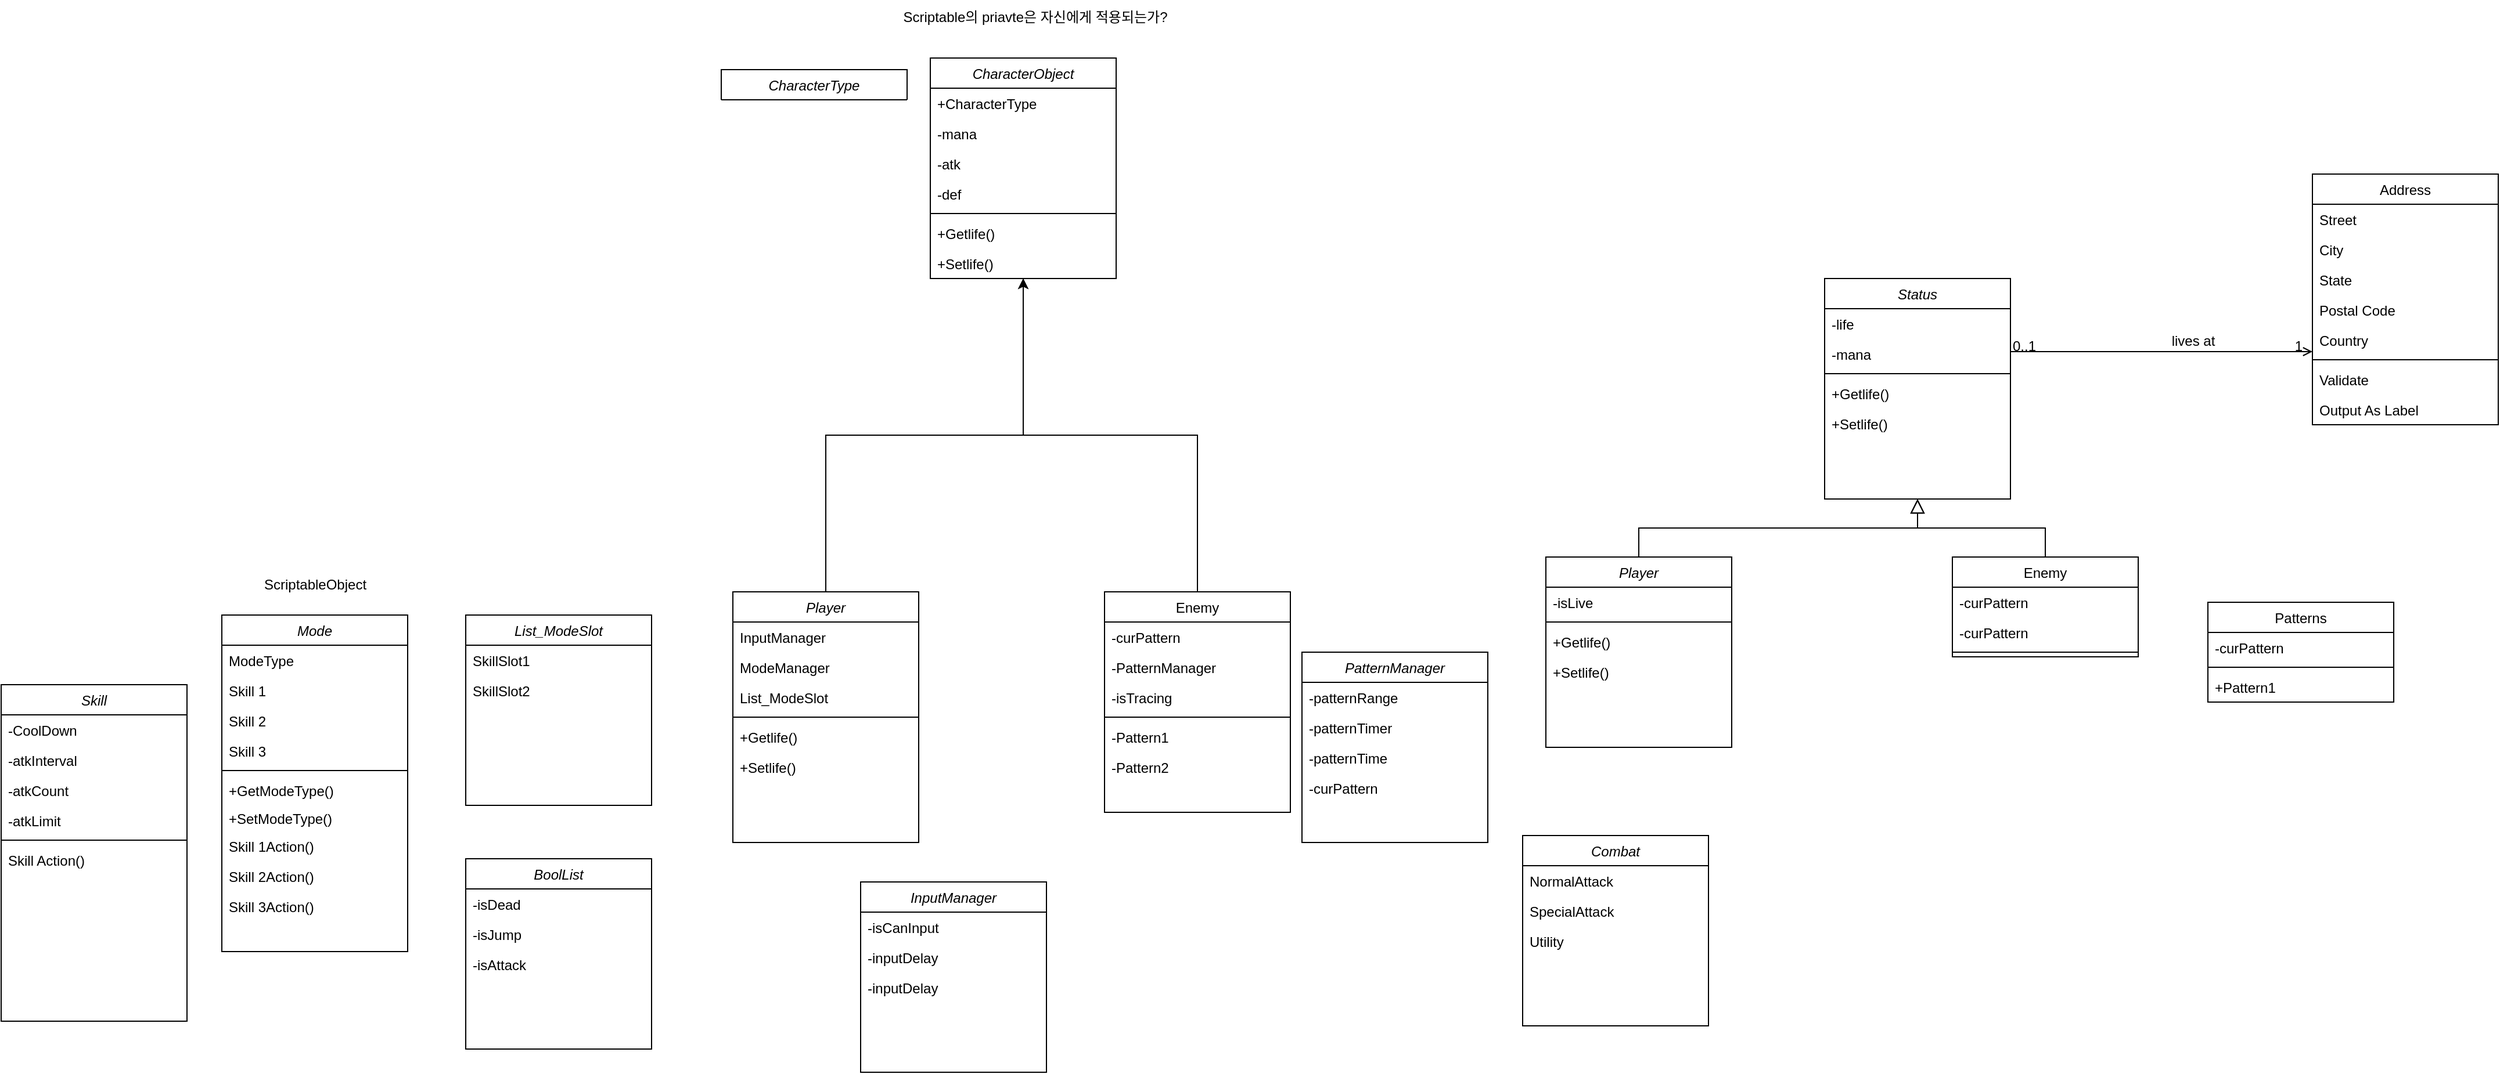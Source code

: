 <mxfile version="21.7.5" type="github">
  <diagram id="C5RBs43oDa-KdzZeNtuy" name="Page-1">
    <mxGraphModel dx="3042" dy="1934" grid="1" gridSize="10" guides="1" tooltips="1" connect="1" arrows="1" fold="1" page="1" pageScale="1" pageWidth="827" pageHeight="1169" math="0" shadow="0">
      <root>
        <mxCell id="WIyWlLk6GJQsqaUBKTNV-0" />
        <mxCell id="WIyWlLk6GJQsqaUBKTNV-1" parent="WIyWlLk6GJQsqaUBKTNV-0" />
        <mxCell id="zkfFHV4jXpPFQw0GAbJ--0" value="Status" style="swimlane;fontStyle=2;align=center;verticalAlign=top;childLayout=stackLayout;horizontal=1;startSize=26;horizontalStack=0;resizeParent=1;resizeLast=0;collapsible=1;marginBottom=0;rounded=0;shadow=0;strokeWidth=1;" parent="WIyWlLk6GJQsqaUBKTNV-1" vertex="1">
          <mxGeometry x="220" y="120" width="160" height="190" as="geometry">
            <mxRectangle x="230" y="140" width="160" height="26" as="alternateBounds" />
          </mxGeometry>
        </mxCell>
        <mxCell id="uWwSneEnuYxuJ-_w9T1K-6" value="-life" style="text;align=left;verticalAlign=top;spacingLeft=4;spacingRight=4;overflow=hidden;rotatable=0;points=[[0,0.5],[1,0.5]];portConstraint=eastwest;" parent="zkfFHV4jXpPFQw0GAbJ--0" vertex="1">
          <mxGeometry y="26" width="160" height="26" as="geometry" />
        </mxCell>
        <mxCell id="uWwSneEnuYxuJ-_w9T1K-7" value="-mana" style="text;align=left;verticalAlign=top;spacingLeft=4;spacingRight=4;overflow=hidden;rotatable=0;points=[[0,0.5],[1,0.5]];portConstraint=eastwest;rounded=0;shadow=0;html=0;" parent="zkfFHV4jXpPFQw0GAbJ--0" vertex="1">
          <mxGeometry y="52" width="160" height="26" as="geometry" />
        </mxCell>
        <mxCell id="zkfFHV4jXpPFQw0GAbJ--4" value="" style="line;html=1;strokeWidth=1;align=left;verticalAlign=middle;spacingTop=-1;spacingLeft=3;spacingRight=3;rotatable=0;labelPosition=right;points=[];portConstraint=eastwest;" parent="zkfFHV4jXpPFQw0GAbJ--0" vertex="1">
          <mxGeometry y="78" width="160" height="8" as="geometry" />
        </mxCell>
        <mxCell id="uWwSneEnuYxuJ-_w9T1K-9" value="+Getlife()" style="text;align=left;verticalAlign=top;spacingLeft=4;spacingRight=4;overflow=hidden;rotatable=0;points=[[0,0.5],[1,0.5]];portConstraint=eastwest;" parent="zkfFHV4jXpPFQw0GAbJ--0" vertex="1">
          <mxGeometry y="86" width="160" height="26" as="geometry" />
        </mxCell>
        <mxCell id="uWwSneEnuYxuJ-_w9T1K-10" value="+Setlife()" style="text;align=left;verticalAlign=top;spacingLeft=4;spacingRight=4;overflow=hidden;rotatable=0;points=[[0,0.5],[1,0.5]];portConstraint=eastwest;" parent="zkfFHV4jXpPFQw0GAbJ--0" vertex="1">
          <mxGeometry y="112" width="160" height="26" as="geometry" />
        </mxCell>
        <mxCell id="zkfFHV4jXpPFQw0GAbJ--12" value="" style="endArrow=block;endSize=10;endFill=0;shadow=0;strokeWidth=1;rounded=0;edgeStyle=elbowEdgeStyle;elbow=vertical;exitX=0.5;exitY=0;exitDx=0;exitDy=0;" parent="WIyWlLk6GJQsqaUBKTNV-1" source="SYZSIaImbJLDDhlWVHzJ-0" target="zkfFHV4jXpPFQw0GAbJ--0" edge="1">
          <mxGeometry width="160" relative="1" as="geometry">
            <mxPoint x="200" y="360" as="sourcePoint" />
            <mxPoint x="200" y="203" as="targetPoint" />
          </mxGeometry>
        </mxCell>
        <mxCell id="zkfFHV4jXpPFQw0GAbJ--13" value="Enemy" style="swimlane;fontStyle=0;align=center;verticalAlign=top;childLayout=stackLayout;horizontal=1;startSize=26;horizontalStack=0;resizeParent=1;resizeLast=0;collapsible=1;marginBottom=0;rounded=0;shadow=0;strokeWidth=1;" parent="WIyWlLk6GJQsqaUBKTNV-1" vertex="1">
          <mxGeometry x="330" y="360" width="160" height="86" as="geometry">
            <mxRectangle x="340" y="380" width="170" height="26" as="alternateBounds" />
          </mxGeometry>
        </mxCell>
        <mxCell id="zkfFHV4jXpPFQw0GAbJ--14" value="-curPattern" style="text;align=left;verticalAlign=top;spacingLeft=4;spacingRight=4;overflow=hidden;rotatable=0;points=[[0,0.5],[1,0.5]];portConstraint=eastwest;" parent="zkfFHV4jXpPFQw0GAbJ--13" vertex="1">
          <mxGeometry y="26" width="160" height="26" as="geometry" />
        </mxCell>
        <mxCell id="uWwSneEnuYxuJ-_w9T1K-12" value="-curPattern" style="text;align=left;verticalAlign=top;spacingLeft=4;spacingRight=4;overflow=hidden;rotatable=0;points=[[0,0.5],[1,0.5]];portConstraint=eastwest;" parent="zkfFHV4jXpPFQw0GAbJ--13" vertex="1">
          <mxGeometry y="52" width="160" height="26" as="geometry" />
        </mxCell>
        <mxCell id="zkfFHV4jXpPFQw0GAbJ--15" value="" style="line;html=1;strokeWidth=1;align=left;verticalAlign=middle;spacingTop=-1;spacingLeft=3;spacingRight=3;rotatable=0;labelPosition=right;points=[];portConstraint=eastwest;" parent="zkfFHV4jXpPFQw0GAbJ--13" vertex="1">
          <mxGeometry y="78" width="160" height="8" as="geometry" />
        </mxCell>
        <mxCell id="zkfFHV4jXpPFQw0GAbJ--16" value="" style="endArrow=block;endSize=10;endFill=0;shadow=0;strokeWidth=1;rounded=0;edgeStyle=elbowEdgeStyle;elbow=vertical;" parent="WIyWlLk6GJQsqaUBKTNV-1" source="zkfFHV4jXpPFQw0GAbJ--13" target="zkfFHV4jXpPFQw0GAbJ--0" edge="1">
          <mxGeometry width="160" relative="1" as="geometry">
            <mxPoint x="210" y="373" as="sourcePoint" />
            <mxPoint x="310" y="271" as="targetPoint" />
          </mxGeometry>
        </mxCell>
        <mxCell id="zkfFHV4jXpPFQw0GAbJ--17" value="Address" style="swimlane;fontStyle=0;align=center;verticalAlign=top;childLayout=stackLayout;horizontal=1;startSize=26;horizontalStack=0;resizeParent=1;resizeLast=0;collapsible=1;marginBottom=0;rounded=0;shadow=0;strokeWidth=1;" parent="WIyWlLk6GJQsqaUBKTNV-1" vertex="1">
          <mxGeometry x="640" y="30" width="160" height="216" as="geometry">
            <mxRectangle x="550" y="140" width="160" height="26" as="alternateBounds" />
          </mxGeometry>
        </mxCell>
        <mxCell id="zkfFHV4jXpPFQw0GAbJ--18" value="Street" style="text;align=left;verticalAlign=top;spacingLeft=4;spacingRight=4;overflow=hidden;rotatable=0;points=[[0,0.5],[1,0.5]];portConstraint=eastwest;" parent="zkfFHV4jXpPFQw0GAbJ--17" vertex="1">
          <mxGeometry y="26" width="160" height="26" as="geometry" />
        </mxCell>
        <mxCell id="zkfFHV4jXpPFQw0GAbJ--19" value="City" style="text;align=left;verticalAlign=top;spacingLeft=4;spacingRight=4;overflow=hidden;rotatable=0;points=[[0,0.5],[1,0.5]];portConstraint=eastwest;rounded=0;shadow=0;html=0;" parent="zkfFHV4jXpPFQw0GAbJ--17" vertex="1">
          <mxGeometry y="52" width="160" height="26" as="geometry" />
        </mxCell>
        <mxCell id="zkfFHV4jXpPFQw0GAbJ--20" value="State" style="text;align=left;verticalAlign=top;spacingLeft=4;spacingRight=4;overflow=hidden;rotatable=0;points=[[0,0.5],[1,0.5]];portConstraint=eastwest;rounded=0;shadow=0;html=0;" parent="zkfFHV4jXpPFQw0GAbJ--17" vertex="1">
          <mxGeometry y="78" width="160" height="26" as="geometry" />
        </mxCell>
        <mxCell id="zkfFHV4jXpPFQw0GAbJ--21" value="Postal Code" style="text;align=left;verticalAlign=top;spacingLeft=4;spacingRight=4;overflow=hidden;rotatable=0;points=[[0,0.5],[1,0.5]];portConstraint=eastwest;rounded=0;shadow=0;html=0;" parent="zkfFHV4jXpPFQw0GAbJ--17" vertex="1">
          <mxGeometry y="104" width="160" height="26" as="geometry" />
        </mxCell>
        <mxCell id="zkfFHV4jXpPFQw0GAbJ--22" value="Country" style="text;align=left;verticalAlign=top;spacingLeft=4;spacingRight=4;overflow=hidden;rotatable=0;points=[[0,0.5],[1,0.5]];portConstraint=eastwest;rounded=0;shadow=0;html=0;" parent="zkfFHV4jXpPFQw0GAbJ--17" vertex="1">
          <mxGeometry y="130" width="160" height="26" as="geometry" />
        </mxCell>
        <mxCell id="zkfFHV4jXpPFQw0GAbJ--23" value="" style="line;html=1;strokeWidth=1;align=left;verticalAlign=middle;spacingTop=-1;spacingLeft=3;spacingRight=3;rotatable=0;labelPosition=right;points=[];portConstraint=eastwest;" parent="zkfFHV4jXpPFQw0GAbJ--17" vertex="1">
          <mxGeometry y="156" width="160" height="8" as="geometry" />
        </mxCell>
        <mxCell id="zkfFHV4jXpPFQw0GAbJ--24" value="Validate" style="text;align=left;verticalAlign=top;spacingLeft=4;spacingRight=4;overflow=hidden;rotatable=0;points=[[0,0.5],[1,0.5]];portConstraint=eastwest;" parent="zkfFHV4jXpPFQw0GAbJ--17" vertex="1">
          <mxGeometry y="164" width="160" height="26" as="geometry" />
        </mxCell>
        <mxCell id="zkfFHV4jXpPFQw0GAbJ--25" value="Output As Label" style="text;align=left;verticalAlign=top;spacingLeft=4;spacingRight=4;overflow=hidden;rotatable=0;points=[[0,0.5],[1,0.5]];portConstraint=eastwest;" parent="zkfFHV4jXpPFQw0GAbJ--17" vertex="1">
          <mxGeometry y="190" width="160" height="26" as="geometry" />
        </mxCell>
        <mxCell id="zkfFHV4jXpPFQw0GAbJ--26" value="" style="endArrow=open;shadow=0;strokeWidth=1;rounded=0;endFill=1;edgeStyle=elbowEdgeStyle;elbow=vertical;" parent="WIyWlLk6GJQsqaUBKTNV-1" source="zkfFHV4jXpPFQw0GAbJ--0" target="zkfFHV4jXpPFQw0GAbJ--17" edge="1">
          <mxGeometry x="0.5" y="41" relative="1" as="geometry">
            <mxPoint x="380" y="192" as="sourcePoint" />
            <mxPoint x="540" y="192" as="targetPoint" />
            <mxPoint x="-40" y="32" as="offset" />
          </mxGeometry>
        </mxCell>
        <mxCell id="zkfFHV4jXpPFQw0GAbJ--27" value="0..1" style="resizable=0;align=left;verticalAlign=bottom;labelBackgroundColor=none;fontSize=12;" parent="zkfFHV4jXpPFQw0GAbJ--26" connectable="0" vertex="1">
          <mxGeometry x="-1" relative="1" as="geometry">
            <mxPoint y="4" as="offset" />
          </mxGeometry>
        </mxCell>
        <mxCell id="zkfFHV4jXpPFQw0GAbJ--28" value="1" style="resizable=0;align=right;verticalAlign=bottom;labelBackgroundColor=none;fontSize=12;" parent="zkfFHV4jXpPFQw0GAbJ--26" connectable="0" vertex="1">
          <mxGeometry x="1" relative="1" as="geometry">
            <mxPoint x="-7" y="4" as="offset" />
          </mxGeometry>
        </mxCell>
        <mxCell id="zkfFHV4jXpPFQw0GAbJ--29" value="lives at" style="text;html=1;resizable=0;points=[];;align=center;verticalAlign=middle;labelBackgroundColor=none;rounded=0;shadow=0;strokeWidth=1;fontSize=12;" parent="zkfFHV4jXpPFQw0GAbJ--26" vertex="1" connectable="0">
          <mxGeometry x="0.5" y="49" relative="1" as="geometry">
            <mxPoint x="-38" y="40" as="offset" />
          </mxGeometry>
        </mxCell>
        <mxCell id="SYZSIaImbJLDDhlWVHzJ-0" value="Player" style="swimlane;fontStyle=2;align=center;verticalAlign=top;childLayout=stackLayout;horizontal=1;startSize=26;horizontalStack=0;resizeParent=1;resizeLast=0;collapsible=1;marginBottom=0;rounded=0;shadow=0;strokeWidth=1;" parent="WIyWlLk6GJQsqaUBKTNV-1" vertex="1">
          <mxGeometry x="-20" y="360" width="160" height="164" as="geometry">
            <mxRectangle x="230" y="140" width="160" height="26" as="alternateBounds" />
          </mxGeometry>
        </mxCell>
        <mxCell id="SYZSIaImbJLDDhlWVHzJ-1" value="-isLive" style="text;align=left;verticalAlign=top;spacingLeft=4;spacingRight=4;overflow=hidden;rotatable=0;points=[[0,0.5],[1,0.5]];portConstraint=eastwest;" parent="SYZSIaImbJLDDhlWVHzJ-0" vertex="1">
          <mxGeometry y="26" width="160" height="26" as="geometry" />
        </mxCell>
        <mxCell id="SYZSIaImbJLDDhlWVHzJ-4" value="" style="line;html=1;strokeWidth=1;align=left;verticalAlign=middle;spacingTop=-1;spacingLeft=3;spacingRight=3;rotatable=0;labelPosition=right;points=[];portConstraint=eastwest;" parent="SYZSIaImbJLDDhlWVHzJ-0" vertex="1">
          <mxGeometry y="52" width="160" height="8" as="geometry" />
        </mxCell>
        <mxCell id="SYZSIaImbJLDDhlWVHzJ-5" value="+Getlife()" style="text;align=left;verticalAlign=top;spacingLeft=4;spacingRight=4;overflow=hidden;rotatable=0;points=[[0,0.5],[1,0.5]];portConstraint=eastwest;" parent="SYZSIaImbJLDDhlWVHzJ-0" vertex="1">
          <mxGeometry y="60" width="160" height="26" as="geometry" />
        </mxCell>
        <mxCell id="uWwSneEnuYxuJ-_w9T1K-0" value="+Setlife()" style="text;align=left;verticalAlign=top;spacingLeft=4;spacingRight=4;overflow=hidden;rotatable=0;points=[[0,0.5],[1,0.5]];portConstraint=eastwest;" parent="SYZSIaImbJLDDhlWVHzJ-0" vertex="1">
          <mxGeometry y="86" width="160" height="26" as="geometry" />
        </mxCell>
        <mxCell id="uWwSneEnuYxuJ-_w9T1K-13" value="Patterns" style="swimlane;fontStyle=0;align=center;verticalAlign=top;childLayout=stackLayout;horizontal=1;startSize=26;horizontalStack=0;resizeParent=1;resizeLast=0;collapsible=1;marginBottom=0;rounded=0;shadow=0;strokeWidth=1;" parent="WIyWlLk6GJQsqaUBKTNV-1" vertex="1">
          <mxGeometry x="550" y="399" width="160" height="86" as="geometry">
            <mxRectangle x="340" y="380" width="170" height="26" as="alternateBounds" />
          </mxGeometry>
        </mxCell>
        <mxCell id="uWwSneEnuYxuJ-_w9T1K-14" value="-curPattern" style="text;align=left;verticalAlign=top;spacingLeft=4;spacingRight=4;overflow=hidden;rotatable=0;points=[[0,0.5],[1,0.5]];portConstraint=eastwest;" parent="uWwSneEnuYxuJ-_w9T1K-13" vertex="1">
          <mxGeometry y="26" width="160" height="26" as="geometry" />
        </mxCell>
        <mxCell id="uWwSneEnuYxuJ-_w9T1K-16" value="" style="line;html=1;strokeWidth=1;align=left;verticalAlign=middle;spacingTop=-1;spacingLeft=3;spacingRight=3;rotatable=0;labelPosition=right;points=[];portConstraint=eastwest;" parent="uWwSneEnuYxuJ-_w9T1K-13" vertex="1">
          <mxGeometry y="52" width="160" height="8" as="geometry" />
        </mxCell>
        <mxCell id="uWwSneEnuYxuJ-_w9T1K-15" value="+Pattern1" style="text;align=left;verticalAlign=top;spacingLeft=4;spacingRight=4;overflow=hidden;rotatable=0;points=[[0,0.5],[1,0.5]];portConstraint=eastwest;" parent="uWwSneEnuYxuJ-_w9T1K-13" vertex="1">
          <mxGeometry y="60" width="160" height="26" as="geometry" />
        </mxCell>
        <mxCell id="o0LXZU5-6Od_9K37iGlO-0" value="CharacterObject" style="swimlane;fontStyle=2;align=center;verticalAlign=top;childLayout=stackLayout;horizontal=1;startSize=26;horizontalStack=0;resizeParent=1;resizeLast=0;collapsible=1;marginBottom=0;rounded=0;shadow=0;strokeWidth=1;" parent="WIyWlLk6GJQsqaUBKTNV-1" vertex="1">
          <mxGeometry x="-550" y="-70" width="160" height="190" as="geometry">
            <mxRectangle x="230" y="140" width="160" height="26" as="alternateBounds" />
          </mxGeometry>
        </mxCell>
        <mxCell id="o0LXZU5-6Od_9K37iGlO-1" value="+CharacterType" style="text;align=left;verticalAlign=top;spacingLeft=4;spacingRight=4;overflow=hidden;rotatable=0;points=[[0,0.5],[1,0.5]];portConstraint=eastwest;" parent="o0LXZU5-6Od_9K37iGlO-0" vertex="1">
          <mxGeometry y="26" width="160" height="26" as="geometry" />
        </mxCell>
        <mxCell id="o0LXZU5-6Od_9K37iGlO-25" value="-mana" style="text;align=left;verticalAlign=top;spacingLeft=4;spacingRight=4;overflow=hidden;rotatable=0;points=[[0,0.5],[1,0.5]];portConstraint=eastwest;rounded=0;shadow=0;html=0;" parent="o0LXZU5-6Od_9K37iGlO-0" vertex="1">
          <mxGeometry y="52" width="160" height="26" as="geometry" />
        </mxCell>
        <mxCell id="o0LXZU5-6Od_9K37iGlO-24" value="-atk" style="text;align=left;verticalAlign=top;spacingLeft=4;spacingRight=4;overflow=hidden;rotatable=0;points=[[0,0.5],[1,0.5]];portConstraint=eastwest;" parent="o0LXZU5-6Od_9K37iGlO-0" vertex="1">
          <mxGeometry y="78" width="160" height="26" as="geometry" />
        </mxCell>
        <mxCell id="cVBQmCQy5wfj4TZodvtZ-32" value="-def" style="text;align=left;verticalAlign=top;spacingLeft=4;spacingRight=4;overflow=hidden;rotatable=0;points=[[0,0.5],[1,0.5]];portConstraint=eastwest;" vertex="1" parent="o0LXZU5-6Od_9K37iGlO-0">
          <mxGeometry y="104" width="160" height="26" as="geometry" />
        </mxCell>
        <mxCell id="o0LXZU5-6Od_9K37iGlO-2" value="" style="line;html=1;strokeWidth=1;align=left;verticalAlign=middle;spacingTop=-1;spacingLeft=3;spacingRight=3;rotatable=0;labelPosition=right;points=[];portConstraint=eastwest;" parent="o0LXZU5-6Od_9K37iGlO-0" vertex="1">
          <mxGeometry y="130" width="160" height="8" as="geometry" />
        </mxCell>
        <mxCell id="o0LXZU5-6Od_9K37iGlO-3" value="+Getlife()" style="text;align=left;verticalAlign=top;spacingLeft=4;spacingRight=4;overflow=hidden;rotatable=0;points=[[0,0.5],[1,0.5]];portConstraint=eastwest;" parent="o0LXZU5-6Od_9K37iGlO-0" vertex="1">
          <mxGeometry y="138" width="160" height="26" as="geometry" />
        </mxCell>
        <mxCell id="o0LXZU5-6Od_9K37iGlO-4" value="+Setlife()" style="text;align=left;verticalAlign=top;spacingLeft=4;spacingRight=4;overflow=hidden;rotatable=0;points=[[0,0.5],[1,0.5]];portConstraint=eastwest;" parent="o0LXZU5-6Od_9K37iGlO-0" vertex="1">
          <mxGeometry y="164" width="160" height="26" as="geometry" />
        </mxCell>
        <mxCell id="o0LXZU5-6Od_9K37iGlO-5" value="CharacterType" style="swimlane;fontStyle=2;align=center;verticalAlign=top;childLayout=stackLayout;horizontal=1;startSize=26;horizontalStack=0;resizeParent=1;resizeLast=0;collapsible=1;marginBottom=0;rounded=0;shadow=0;strokeWidth=1;" parent="WIyWlLk6GJQsqaUBKTNV-1" vertex="1" collapsed="1">
          <mxGeometry x="-730" y="-60" width="160" height="26" as="geometry">
            <mxRectangle x="-10" y="70" width="160" height="164" as="alternateBounds" />
          </mxGeometry>
        </mxCell>
        <mxCell id="o0LXZU5-6Od_9K37iGlO-6" value="Human&#xa;" style="text;align=left;verticalAlign=top;spacingLeft=4;spacingRight=4;overflow=hidden;rotatable=0;points=[[0,0.5],[1,0.5]];portConstraint=eastwest;" parent="o0LXZU5-6Od_9K37iGlO-5" vertex="1">
          <mxGeometry y="26" width="160" height="26" as="geometry" />
        </mxCell>
        <mxCell id="o0LXZU5-6Od_9K37iGlO-10" value="Demon" style="text;align=left;verticalAlign=top;spacingLeft=4;spacingRight=4;overflow=hidden;rotatable=0;points=[[0,0.5],[1,0.5]];portConstraint=eastwest;" parent="o0LXZU5-6Od_9K37iGlO-5" vertex="1">
          <mxGeometry y="52" width="160" height="26" as="geometry" />
        </mxCell>
        <mxCell id="o0LXZU5-6Od_9K37iGlO-16" style="edgeStyle=orthogonalEdgeStyle;rounded=0;orthogonalLoop=1;jettySize=auto;html=1;entryX=0.5;entryY=1;entryDx=0;entryDy=0;exitX=0.5;exitY=0;exitDx=0;exitDy=0;" parent="WIyWlLk6GJQsqaUBKTNV-1" source="o0LXZU5-6Od_9K37iGlO-11" target="o0LXZU5-6Od_9K37iGlO-0" edge="1">
          <mxGeometry relative="1" as="geometry" />
        </mxCell>
        <mxCell id="o0LXZU5-6Od_9K37iGlO-11" value="Player" style="swimlane;fontStyle=2;align=center;verticalAlign=top;childLayout=stackLayout;horizontal=1;startSize=26;horizontalStack=0;resizeParent=1;resizeLast=0;collapsible=1;marginBottom=0;rounded=0;shadow=0;strokeWidth=1;" parent="WIyWlLk6GJQsqaUBKTNV-1" vertex="1">
          <mxGeometry x="-720" y="390" width="160" height="216" as="geometry">
            <mxRectangle x="230" y="140" width="160" height="26" as="alternateBounds" />
          </mxGeometry>
        </mxCell>
        <mxCell id="cVBQmCQy5wfj4TZodvtZ-22" value="InputManager" style="text;align=left;verticalAlign=top;spacingLeft=4;spacingRight=4;overflow=hidden;rotatable=0;points=[[0,0.5],[1,0.5]];portConstraint=eastwest;" vertex="1" parent="o0LXZU5-6Od_9K37iGlO-11">
          <mxGeometry y="26" width="160" height="26" as="geometry" />
        </mxCell>
        <mxCell id="cVBQmCQy5wfj4TZodvtZ-26" value="ModeManager" style="text;align=left;verticalAlign=top;spacingLeft=4;spacingRight=4;overflow=hidden;rotatable=0;points=[[0,0.5],[1,0.5]];portConstraint=eastwest;" vertex="1" parent="o0LXZU5-6Od_9K37iGlO-11">
          <mxGeometry y="52" width="160" height="26" as="geometry" />
        </mxCell>
        <mxCell id="cVBQmCQy5wfj4TZodvtZ-27" value="List_ModeSlot" style="text;align=left;verticalAlign=top;spacingLeft=4;spacingRight=4;overflow=hidden;rotatable=0;points=[[0,0.5],[1,0.5]];portConstraint=eastwest;" vertex="1" parent="o0LXZU5-6Od_9K37iGlO-11">
          <mxGeometry y="78" width="160" height="26" as="geometry" />
        </mxCell>
        <mxCell id="o0LXZU5-6Od_9K37iGlO-13" value="" style="line;html=1;strokeWidth=1;align=left;verticalAlign=middle;spacingTop=-1;spacingLeft=3;spacingRight=3;rotatable=0;labelPosition=right;points=[];portConstraint=eastwest;" parent="o0LXZU5-6Od_9K37iGlO-11" vertex="1">
          <mxGeometry y="104" width="160" height="8" as="geometry" />
        </mxCell>
        <mxCell id="o0LXZU5-6Od_9K37iGlO-14" value="+Getlife()" style="text;align=left;verticalAlign=top;spacingLeft=4;spacingRight=4;overflow=hidden;rotatable=0;points=[[0,0.5],[1,0.5]];portConstraint=eastwest;" parent="o0LXZU5-6Od_9K37iGlO-11" vertex="1">
          <mxGeometry y="112" width="160" height="26" as="geometry" />
        </mxCell>
        <mxCell id="o0LXZU5-6Od_9K37iGlO-15" value="+Setlife()" style="text;align=left;verticalAlign=top;spacingLeft=4;spacingRight=4;overflow=hidden;rotatable=0;points=[[0,0.5],[1,0.5]];portConstraint=eastwest;" parent="o0LXZU5-6Od_9K37iGlO-11" vertex="1">
          <mxGeometry y="138" width="160" height="26" as="geometry" />
        </mxCell>
        <mxCell id="o0LXZU5-6Od_9K37iGlO-21" style="edgeStyle=orthogonalEdgeStyle;rounded=0;orthogonalLoop=1;jettySize=auto;html=1;entryX=0.5;entryY=1;entryDx=0;entryDy=0;exitX=0.5;exitY=0;exitDx=0;exitDy=0;" parent="WIyWlLk6GJQsqaUBKTNV-1" source="o0LXZU5-6Od_9K37iGlO-17" target="o0LXZU5-6Od_9K37iGlO-0" edge="1">
          <mxGeometry relative="1" as="geometry" />
        </mxCell>
        <mxCell id="o0LXZU5-6Od_9K37iGlO-17" value="Enemy" style="swimlane;fontStyle=0;align=center;verticalAlign=top;childLayout=stackLayout;horizontal=1;startSize=26;horizontalStack=0;resizeParent=1;resizeLast=0;collapsible=1;marginBottom=0;rounded=0;shadow=0;strokeWidth=1;" parent="WIyWlLk6GJQsqaUBKTNV-1" vertex="1">
          <mxGeometry x="-400" y="390" width="160" height="190" as="geometry">
            <mxRectangle x="340" y="380" width="170" height="26" as="alternateBounds" />
          </mxGeometry>
        </mxCell>
        <mxCell id="o0LXZU5-6Od_9K37iGlO-18" value="-curPattern" style="text;align=left;verticalAlign=top;spacingLeft=4;spacingRight=4;overflow=hidden;rotatable=0;points=[[0,0.5],[1,0.5]];portConstraint=eastwest;" parent="o0LXZU5-6Od_9K37iGlO-17" vertex="1">
          <mxGeometry y="26" width="160" height="26" as="geometry" />
        </mxCell>
        <mxCell id="cVBQmCQy5wfj4TZodvtZ-36" value="-PatternManager" style="text;align=left;verticalAlign=top;spacingLeft=4;spacingRight=4;overflow=hidden;rotatable=0;points=[[0,0.5],[1,0.5]];portConstraint=eastwest;" vertex="1" parent="o0LXZU5-6Od_9K37iGlO-17">
          <mxGeometry y="52" width="160" height="26" as="geometry" />
        </mxCell>
        <mxCell id="o0LXZU5-6Od_9K37iGlO-19" value="-isTracing" style="text;align=left;verticalAlign=top;spacingLeft=4;spacingRight=4;overflow=hidden;rotatable=0;points=[[0,0.5],[1,0.5]];portConstraint=eastwest;" parent="o0LXZU5-6Od_9K37iGlO-17" vertex="1">
          <mxGeometry y="78" width="160" height="26" as="geometry" />
        </mxCell>
        <mxCell id="o0LXZU5-6Od_9K37iGlO-20" value="" style="line;html=1;strokeWidth=1;align=left;verticalAlign=middle;spacingTop=-1;spacingLeft=3;spacingRight=3;rotatable=0;labelPosition=right;points=[];portConstraint=eastwest;" parent="o0LXZU5-6Od_9K37iGlO-17" vertex="1">
          <mxGeometry y="104" width="160" height="8" as="geometry" />
        </mxCell>
        <mxCell id="cVBQmCQy5wfj4TZodvtZ-34" value="-Pattern1" style="text;align=left;verticalAlign=top;spacingLeft=4;spacingRight=4;overflow=hidden;rotatable=0;points=[[0,0.5],[1,0.5]];portConstraint=eastwest;" vertex="1" parent="o0LXZU5-6Od_9K37iGlO-17">
          <mxGeometry y="112" width="160" height="26" as="geometry" />
        </mxCell>
        <mxCell id="cVBQmCQy5wfj4TZodvtZ-35" value="-Pattern2" style="text;align=left;verticalAlign=top;spacingLeft=4;spacingRight=4;overflow=hidden;rotatable=0;points=[[0,0.5],[1,0.5]];portConstraint=eastwest;" vertex="1" parent="o0LXZU5-6Od_9K37iGlO-17">
          <mxGeometry y="138" width="160" height="26" as="geometry" />
        </mxCell>
        <mxCell id="o0LXZU5-6Od_9K37iGlO-26" value="Scriptable의 priavte은 자신에게 적용되는가?" style="text;html=1;align=center;verticalAlign=middle;resizable=0;points=[];autosize=1;strokeColor=none;fillColor=none;" parent="WIyWlLk6GJQsqaUBKTNV-1" vertex="1">
          <mxGeometry x="-590" y="-120" width="260" height="30" as="geometry" />
        </mxCell>
        <mxCell id="725qmB7uthzm8OpOsjdw-5" value="Combat" style="swimlane;fontStyle=2;align=center;verticalAlign=top;childLayout=stackLayout;horizontal=1;startSize=26;horizontalStack=0;resizeParent=1;resizeLast=0;collapsible=1;marginBottom=0;rounded=0;shadow=0;strokeWidth=1;" parent="WIyWlLk6GJQsqaUBKTNV-1" vertex="1">
          <mxGeometry x="-40" y="600" width="160" height="164" as="geometry">
            <mxRectangle x="-220" y="130" width="160" height="26" as="alternateBounds" />
          </mxGeometry>
        </mxCell>
        <mxCell id="725qmB7uthzm8OpOsjdw-6" value="NormalAttack" style="text;align=left;verticalAlign=top;spacingLeft=4;spacingRight=4;overflow=hidden;rotatable=0;points=[[0,0.5],[1,0.5]];portConstraint=eastwest;" parent="725qmB7uthzm8OpOsjdw-5" vertex="1">
          <mxGeometry y="26" width="160" height="26" as="geometry" />
        </mxCell>
        <mxCell id="725qmB7uthzm8OpOsjdw-7" value="SpecialAttack" style="text;align=left;verticalAlign=top;spacingLeft=4;spacingRight=4;overflow=hidden;rotatable=0;points=[[0,0.5],[1,0.5]];portConstraint=eastwest;" parent="725qmB7uthzm8OpOsjdw-5" vertex="1">
          <mxGeometry y="52" width="160" height="26" as="geometry" />
        </mxCell>
        <mxCell id="725qmB7uthzm8OpOsjdw-9" value="Utility" style="text;align=left;verticalAlign=top;spacingLeft=4;spacingRight=4;overflow=hidden;rotatable=0;points=[[0,0.5],[1,0.5]];portConstraint=eastwest;" parent="725qmB7uthzm8OpOsjdw-5" vertex="1">
          <mxGeometry y="78" width="160" height="26" as="geometry" />
        </mxCell>
        <mxCell id="cVBQmCQy5wfj4TZodvtZ-8" value="Mode" style="swimlane;fontStyle=2;align=center;verticalAlign=top;childLayout=stackLayout;horizontal=1;startSize=26;horizontalStack=0;resizeParent=1;resizeLast=0;collapsible=1;marginBottom=0;rounded=0;shadow=0;strokeWidth=1;" vertex="1" parent="WIyWlLk6GJQsqaUBKTNV-1">
          <mxGeometry x="-1160" y="410" width="160" height="290" as="geometry">
            <mxRectangle x="-1300" y="410" width="160" height="26" as="alternateBounds" />
          </mxGeometry>
        </mxCell>
        <mxCell id="cVBQmCQy5wfj4TZodvtZ-10" value="ModeType" style="text;align=left;verticalAlign=top;spacingLeft=4;spacingRight=4;overflow=hidden;rotatable=0;points=[[0,0.5],[1,0.5]];portConstraint=eastwest;" vertex="1" parent="cVBQmCQy5wfj4TZodvtZ-8">
          <mxGeometry y="26" width="160" height="26" as="geometry" />
        </mxCell>
        <mxCell id="cVBQmCQy5wfj4TZodvtZ-12" value="Skill 1" style="text;align=left;verticalAlign=top;spacingLeft=4;spacingRight=4;overflow=hidden;rotatable=0;points=[[0,0.5],[1,0.5]];portConstraint=eastwest;" vertex="1" parent="cVBQmCQy5wfj4TZodvtZ-8">
          <mxGeometry y="52" width="160" height="26" as="geometry" />
        </mxCell>
        <mxCell id="cVBQmCQy5wfj4TZodvtZ-13" value="Skill 2" style="text;align=left;verticalAlign=top;spacingLeft=4;spacingRight=4;overflow=hidden;rotatable=0;points=[[0,0.5],[1,0.5]];portConstraint=eastwest;" vertex="1" parent="cVBQmCQy5wfj4TZodvtZ-8">
          <mxGeometry y="78" width="160" height="26" as="geometry" />
        </mxCell>
        <mxCell id="cVBQmCQy5wfj4TZodvtZ-14" value="Skill 3" style="text;align=left;verticalAlign=top;spacingLeft=4;spacingRight=4;overflow=hidden;rotatable=0;points=[[0,0.5],[1,0.5]];portConstraint=eastwest;" vertex="1" parent="cVBQmCQy5wfj4TZodvtZ-8">
          <mxGeometry y="104" width="160" height="26" as="geometry" />
        </mxCell>
        <mxCell id="cVBQmCQy5wfj4TZodvtZ-16" value="" style="line;html=1;strokeWidth=1;align=left;verticalAlign=middle;spacingTop=-1;spacingLeft=3;spacingRight=3;rotatable=0;labelPosition=right;points=[];portConstraint=eastwest;" vertex="1" parent="cVBQmCQy5wfj4TZodvtZ-8">
          <mxGeometry y="130" width="160" height="8" as="geometry" />
        </mxCell>
        <mxCell id="cVBQmCQy5wfj4TZodvtZ-17" value="+GetModeType()" style="text;align=left;verticalAlign=top;spacingLeft=4;spacingRight=4;overflow=hidden;rotatable=0;points=[[0,0.5],[1,0.5]];portConstraint=eastwest;" vertex="1" parent="cVBQmCQy5wfj4TZodvtZ-8">
          <mxGeometry y="138" width="160" height="24" as="geometry" />
        </mxCell>
        <mxCell id="cVBQmCQy5wfj4TZodvtZ-18" value="+SetModeType()" style="text;align=left;verticalAlign=top;spacingLeft=4;spacingRight=4;overflow=hidden;rotatable=0;points=[[0,0.5],[1,0.5]];portConstraint=eastwest;" vertex="1" parent="cVBQmCQy5wfj4TZodvtZ-8">
          <mxGeometry y="162" width="160" height="24" as="geometry" />
        </mxCell>
        <mxCell id="cVBQmCQy5wfj4TZodvtZ-19" value="Skill 1Action()" style="text;align=left;verticalAlign=top;spacingLeft=4;spacingRight=4;overflow=hidden;rotatable=0;points=[[0,0.5],[1,0.5]];portConstraint=eastwest;" vertex="1" parent="cVBQmCQy5wfj4TZodvtZ-8">
          <mxGeometry y="186" width="160" height="26" as="geometry" />
        </mxCell>
        <mxCell id="cVBQmCQy5wfj4TZodvtZ-20" value="Skill 2Action()" style="text;align=left;verticalAlign=top;spacingLeft=4;spacingRight=4;overflow=hidden;rotatable=0;points=[[0,0.5],[1,0.5]];portConstraint=eastwest;" vertex="1" parent="cVBQmCQy5wfj4TZodvtZ-8">
          <mxGeometry y="212" width="160" height="26" as="geometry" />
        </mxCell>
        <mxCell id="cVBQmCQy5wfj4TZodvtZ-21" value="Skill 3Action()" style="text;align=left;verticalAlign=top;spacingLeft=4;spacingRight=4;overflow=hidden;rotatable=0;points=[[0,0.5],[1,0.5]];portConstraint=eastwest;" vertex="1" parent="cVBQmCQy5wfj4TZodvtZ-8">
          <mxGeometry y="238" width="160" height="26" as="geometry" />
        </mxCell>
        <mxCell id="cVBQmCQy5wfj4TZodvtZ-11" value="ScriptableObject" style="text;html=1;align=center;verticalAlign=middle;resizable=0;points=[];autosize=1;strokeColor=none;fillColor=none;" vertex="1" parent="WIyWlLk6GJQsqaUBKTNV-1">
          <mxGeometry x="-1135" y="369" width="110" height="30" as="geometry" />
        </mxCell>
        <mxCell id="cVBQmCQy5wfj4TZodvtZ-23" value="InputManager" style="swimlane;fontStyle=2;align=center;verticalAlign=top;childLayout=stackLayout;horizontal=1;startSize=26;horizontalStack=0;resizeParent=1;resizeLast=0;collapsible=1;marginBottom=0;rounded=0;shadow=0;strokeWidth=1;" vertex="1" parent="WIyWlLk6GJQsqaUBKTNV-1">
          <mxGeometry x="-610" y="640" width="160" height="164" as="geometry">
            <mxRectangle x="-910" y="343" width="160" height="26" as="alternateBounds" />
          </mxGeometry>
        </mxCell>
        <mxCell id="cVBQmCQy5wfj4TZodvtZ-24" value="-isCanInput" style="text;align=left;verticalAlign=top;spacingLeft=4;spacingRight=4;overflow=hidden;rotatable=0;points=[[0,0.5],[1,0.5]];portConstraint=eastwest;" vertex="1" parent="cVBQmCQy5wfj4TZodvtZ-23">
          <mxGeometry y="26" width="160" height="26" as="geometry" />
        </mxCell>
        <mxCell id="cVBQmCQy5wfj4TZodvtZ-25" value="-inputDelay" style="text;align=left;verticalAlign=top;spacingLeft=4;spacingRight=4;overflow=hidden;rotatable=0;points=[[0,0.5],[1,0.5]];portConstraint=eastwest;" vertex="1" parent="cVBQmCQy5wfj4TZodvtZ-23">
          <mxGeometry y="52" width="160" height="26" as="geometry" />
        </mxCell>
        <mxCell id="cVBQmCQy5wfj4TZodvtZ-48" value="-inputDelay" style="text;align=left;verticalAlign=top;spacingLeft=4;spacingRight=4;overflow=hidden;rotatable=0;points=[[0,0.5],[1,0.5]];portConstraint=eastwest;" vertex="1" parent="cVBQmCQy5wfj4TZodvtZ-23">
          <mxGeometry y="78" width="160" height="26" as="geometry" />
        </mxCell>
        <mxCell id="cVBQmCQy5wfj4TZodvtZ-29" value="List_ModeSlot" style="swimlane;fontStyle=2;align=center;verticalAlign=top;childLayout=stackLayout;horizontal=1;startSize=26;horizontalStack=0;resizeParent=1;resizeLast=0;collapsible=1;marginBottom=0;rounded=0;shadow=0;strokeWidth=1;" vertex="1" parent="WIyWlLk6GJQsqaUBKTNV-1">
          <mxGeometry x="-950" y="410" width="160" height="164" as="geometry">
            <mxRectangle x="-740" y="680" width="160" height="26" as="alternateBounds" />
          </mxGeometry>
        </mxCell>
        <mxCell id="cVBQmCQy5wfj4TZodvtZ-30" value="SkillSlot1" style="text;align=left;verticalAlign=top;spacingLeft=4;spacingRight=4;overflow=hidden;rotatable=0;points=[[0,0.5],[1,0.5]];portConstraint=eastwest;" vertex="1" parent="cVBQmCQy5wfj4TZodvtZ-29">
          <mxGeometry y="26" width="160" height="26" as="geometry" />
        </mxCell>
        <mxCell id="cVBQmCQy5wfj4TZodvtZ-31" value="SkillSlot2" style="text;align=left;verticalAlign=top;spacingLeft=4;spacingRight=4;overflow=hidden;rotatable=0;points=[[0,0.5],[1,0.5]];portConstraint=eastwest;" vertex="1" parent="cVBQmCQy5wfj4TZodvtZ-29">
          <mxGeometry y="52" width="160" height="26" as="geometry" />
        </mxCell>
        <mxCell id="cVBQmCQy5wfj4TZodvtZ-38" value="PatternManager" style="swimlane;fontStyle=2;align=center;verticalAlign=top;childLayout=stackLayout;horizontal=1;startSize=26;horizontalStack=0;resizeParent=1;resizeLast=0;collapsible=1;marginBottom=0;rounded=0;shadow=0;strokeWidth=1;" vertex="1" parent="WIyWlLk6GJQsqaUBKTNV-1">
          <mxGeometry x="-230" y="442" width="160" height="164" as="geometry">
            <mxRectangle x="-220" y="290" width="160" height="26" as="alternateBounds" />
          </mxGeometry>
        </mxCell>
        <mxCell id="cVBQmCQy5wfj4TZodvtZ-41" value="-patternRange" style="text;align=left;verticalAlign=top;spacingLeft=4;spacingRight=4;overflow=hidden;rotatable=0;points=[[0,0.5],[1,0.5]];portConstraint=eastwest;" vertex="1" parent="cVBQmCQy5wfj4TZodvtZ-38">
          <mxGeometry y="26" width="160" height="26" as="geometry" />
        </mxCell>
        <mxCell id="cVBQmCQy5wfj4TZodvtZ-39" value="-patternTimer" style="text;align=left;verticalAlign=top;spacingLeft=4;spacingRight=4;overflow=hidden;rotatable=0;points=[[0,0.5],[1,0.5]];portConstraint=eastwest;" vertex="1" parent="cVBQmCQy5wfj4TZodvtZ-38">
          <mxGeometry y="52" width="160" height="26" as="geometry" />
        </mxCell>
        <mxCell id="cVBQmCQy5wfj4TZodvtZ-40" value="-patternTime" style="text;align=left;verticalAlign=top;spacingLeft=4;spacingRight=4;overflow=hidden;rotatable=0;points=[[0,0.5],[1,0.5]];portConstraint=eastwest;" vertex="1" parent="cVBQmCQy5wfj4TZodvtZ-38">
          <mxGeometry y="78" width="160" height="26" as="geometry" />
        </mxCell>
        <mxCell id="cVBQmCQy5wfj4TZodvtZ-42" value="-curPattern" style="text;align=left;verticalAlign=top;spacingLeft=4;spacingRight=4;overflow=hidden;rotatable=0;points=[[0,0.5],[1,0.5]];portConstraint=eastwest;" vertex="1" parent="cVBQmCQy5wfj4TZodvtZ-38">
          <mxGeometry y="104" width="160" height="26" as="geometry" />
        </mxCell>
        <mxCell id="cVBQmCQy5wfj4TZodvtZ-44" value="BoolList" style="swimlane;fontStyle=2;align=center;verticalAlign=top;childLayout=stackLayout;horizontal=1;startSize=26;horizontalStack=0;resizeParent=1;resizeLast=0;collapsible=1;marginBottom=0;rounded=0;shadow=0;strokeWidth=1;" vertex="1" parent="WIyWlLk6GJQsqaUBKTNV-1">
          <mxGeometry x="-950" y="620" width="160" height="164" as="geometry">
            <mxRectangle x="-740" y="680" width="160" height="26" as="alternateBounds" />
          </mxGeometry>
        </mxCell>
        <mxCell id="cVBQmCQy5wfj4TZodvtZ-45" value="-isDead" style="text;align=left;verticalAlign=top;spacingLeft=4;spacingRight=4;overflow=hidden;rotatable=0;points=[[0,0.5],[1,0.5]];portConstraint=eastwest;" vertex="1" parent="cVBQmCQy5wfj4TZodvtZ-44">
          <mxGeometry y="26" width="160" height="26" as="geometry" />
        </mxCell>
        <mxCell id="cVBQmCQy5wfj4TZodvtZ-46" value="-isJump" style="text;align=left;verticalAlign=top;spacingLeft=4;spacingRight=4;overflow=hidden;rotatable=0;points=[[0,0.5],[1,0.5]];portConstraint=eastwest;" vertex="1" parent="cVBQmCQy5wfj4TZodvtZ-44">
          <mxGeometry y="52" width="160" height="26" as="geometry" />
        </mxCell>
        <mxCell id="cVBQmCQy5wfj4TZodvtZ-47" value="-isAttack" style="text;align=left;verticalAlign=top;spacingLeft=4;spacingRight=4;overflow=hidden;rotatable=0;points=[[0,0.5],[1,0.5]];portConstraint=eastwest;" vertex="1" parent="cVBQmCQy5wfj4TZodvtZ-44">
          <mxGeometry y="78" width="160" height="26" as="geometry" />
        </mxCell>
        <mxCell id="cVBQmCQy5wfj4TZodvtZ-50" value="Skill" style="swimlane;fontStyle=2;align=center;verticalAlign=top;childLayout=stackLayout;horizontal=1;startSize=26;horizontalStack=0;resizeParent=1;resizeLast=0;collapsible=1;marginBottom=0;rounded=0;shadow=0;strokeWidth=1;" vertex="1" parent="WIyWlLk6GJQsqaUBKTNV-1">
          <mxGeometry x="-1350" y="470" width="160" height="290" as="geometry">
            <mxRectangle x="-1300" y="410" width="160" height="26" as="alternateBounds" />
          </mxGeometry>
        </mxCell>
        <mxCell id="cVBQmCQy5wfj4TZodvtZ-51" value="-CoolDown" style="text;align=left;verticalAlign=top;spacingLeft=4;spacingRight=4;overflow=hidden;rotatable=0;points=[[0,0.5],[1,0.5]];portConstraint=eastwest;" vertex="1" parent="cVBQmCQy5wfj4TZodvtZ-50">
          <mxGeometry y="26" width="160" height="26" as="geometry" />
        </mxCell>
        <mxCell id="cVBQmCQy5wfj4TZodvtZ-52" value="-atkInterval" style="text;align=left;verticalAlign=top;spacingLeft=4;spacingRight=4;overflow=hidden;rotatable=0;points=[[0,0.5],[1,0.5]];portConstraint=eastwest;" vertex="1" parent="cVBQmCQy5wfj4TZodvtZ-50">
          <mxGeometry y="52" width="160" height="26" as="geometry" />
        </mxCell>
        <mxCell id="cVBQmCQy5wfj4TZodvtZ-53" value="-atkCount" style="text;align=left;verticalAlign=top;spacingLeft=4;spacingRight=4;overflow=hidden;rotatable=0;points=[[0,0.5],[1,0.5]];portConstraint=eastwest;" vertex="1" parent="cVBQmCQy5wfj4TZodvtZ-50">
          <mxGeometry y="78" width="160" height="26" as="geometry" />
        </mxCell>
        <mxCell id="cVBQmCQy5wfj4TZodvtZ-54" value="-atkLimit" style="text;align=left;verticalAlign=top;spacingLeft=4;spacingRight=4;overflow=hidden;rotatable=0;points=[[0,0.5],[1,0.5]];portConstraint=eastwest;" vertex="1" parent="cVBQmCQy5wfj4TZodvtZ-50">
          <mxGeometry y="104" width="160" height="26" as="geometry" />
        </mxCell>
        <mxCell id="cVBQmCQy5wfj4TZodvtZ-55" value="" style="line;html=1;strokeWidth=1;align=left;verticalAlign=middle;spacingTop=-1;spacingLeft=3;spacingRight=3;rotatable=0;labelPosition=right;points=[];portConstraint=eastwest;" vertex="1" parent="cVBQmCQy5wfj4TZodvtZ-50">
          <mxGeometry y="130" width="160" height="8" as="geometry" />
        </mxCell>
        <mxCell id="cVBQmCQy5wfj4TZodvtZ-60" value="Skill Action()" style="text;align=left;verticalAlign=top;spacingLeft=4;spacingRight=4;overflow=hidden;rotatable=0;points=[[0,0.5],[1,0.5]];portConstraint=eastwest;" vertex="1" parent="cVBQmCQy5wfj4TZodvtZ-50">
          <mxGeometry y="138" width="160" height="26" as="geometry" />
        </mxCell>
      </root>
    </mxGraphModel>
  </diagram>
</mxfile>
